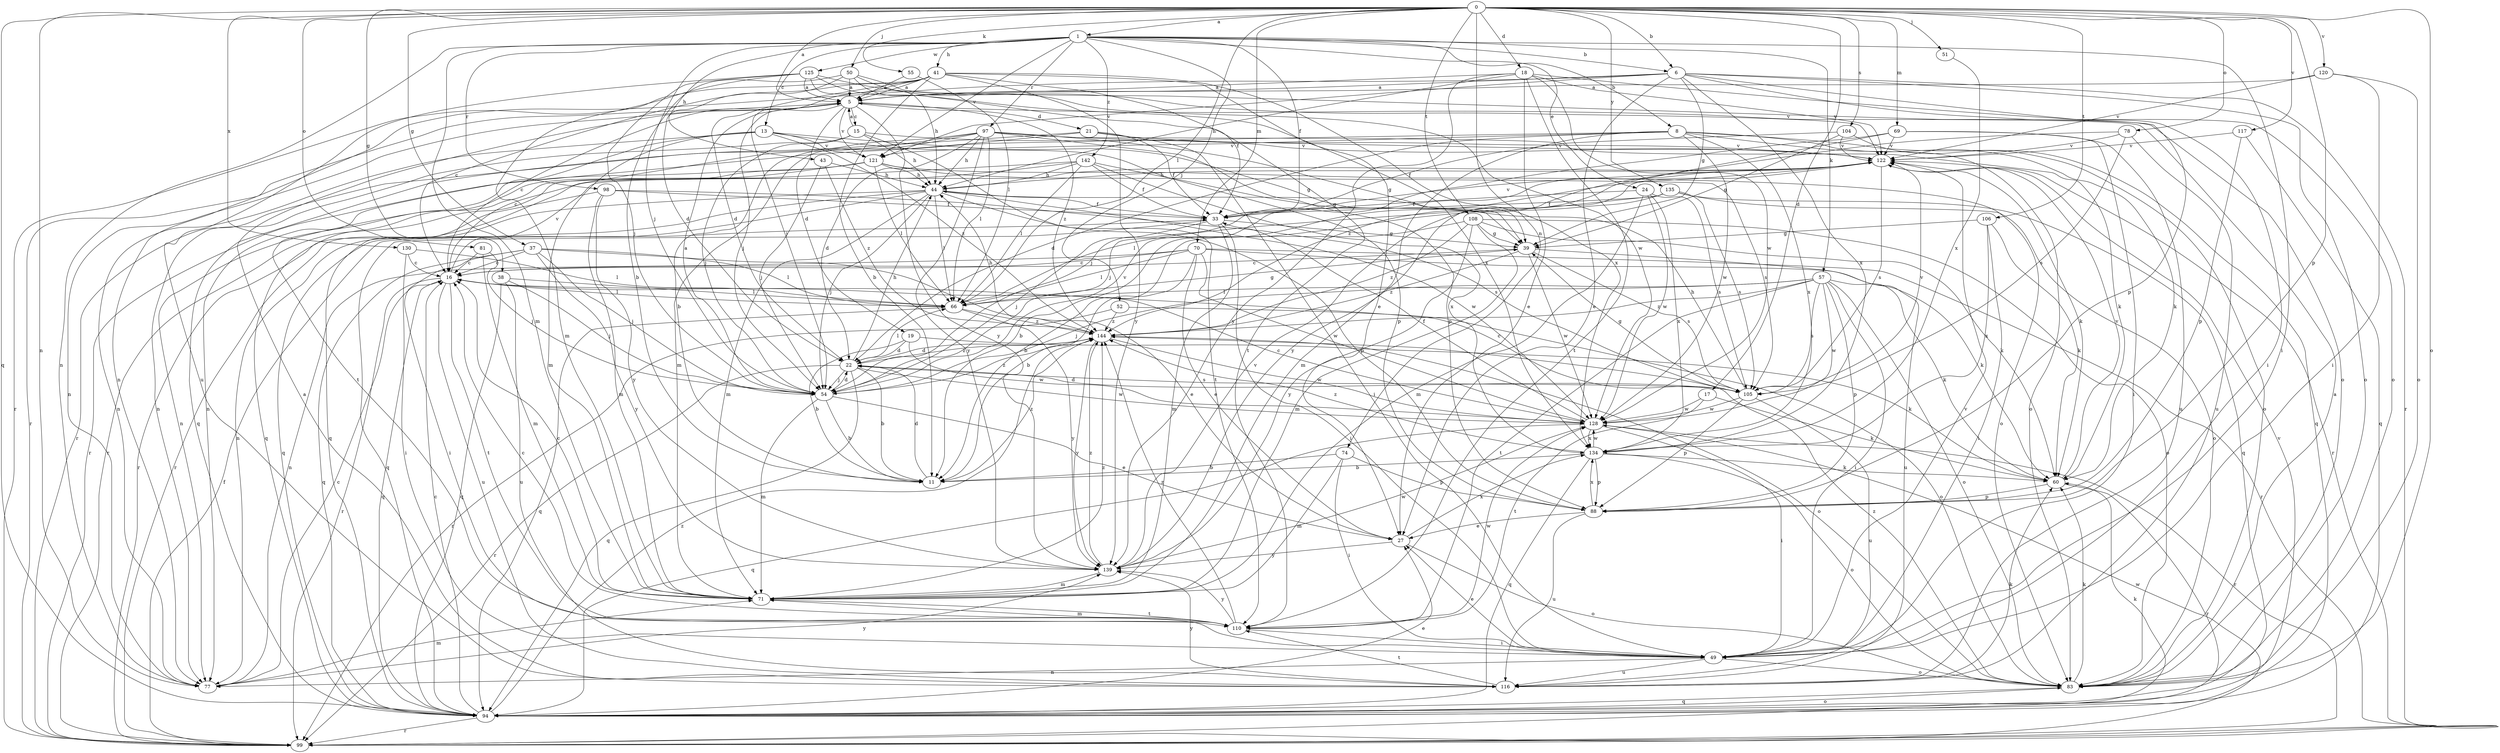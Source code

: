 strict digraph  {
0;
1;
5;
6;
8;
11;
13;
15;
16;
17;
18;
19;
21;
22;
24;
27;
33;
37;
38;
39;
41;
43;
44;
49;
50;
51;
52;
54;
55;
57;
60;
66;
69;
70;
71;
74;
77;
78;
81;
83;
88;
94;
97;
98;
99;
104;
105;
106;
108;
110;
116;
117;
120;
121;
122;
125;
128;
130;
134;
135;
139;
142;
144;
0 -> 1  [label=a];
0 -> 5  [label=a];
0 -> 6  [label=b];
0 -> 17  [label=d];
0 -> 18  [label=d];
0 -> 37  [label=g];
0 -> 38  [label=g];
0 -> 50  [label=j];
0 -> 51  [label=j];
0 -> 55  [label=k];
0 -> 66  [label=l];
0 -> 69  [label=m];
0 -> 70  [label=m];
0 -> 74  [label=n];
0 -> 77  [label=n];
0 -> 78  [label=o];
0 -> 81  [label=o];
0 -> 83  [label=o];
0 -> 88  [label=p];
0 -> 94  [label=q];
0 -> 104  [label=s];
0 -> 106  [label=t];
0 -> 108  [label=t];
0 -> 117  [label=v];
0 -> 120  [label=v];
0 -> 130  [label=x];
0 -> 135  [label=y];
1 -> 6  [label=b];
1 -> 8  [label=b];
1 -> 13  [label=c];
1 -> 24  [label=e];
1 -> 33  [label=f];
1 -> 41  [label=h];
1 -> 43  [label=h];
1 -> 49  [label=i];
1 -> 52  [label=j];
1 -> 54  [label=j];
1 -> 57  [label=k];
1 -> 71  [label=m];
1 -> 77  [label=n];
1 -> 97  [label=r];
1 -> 98  [label=r];
1 -> 121  [label=v];
1 -> 125  [label=w];
1 -> 142  [label=z];
5 -> 15  [label=c];
5 -> 16  [label=c];
5 -> 19  [label=d];
5 -> 21  [label=d];
5 -> 54  [label=j];
5 -> 77  [label=n];
5 -> 99  [label=r];
5 -> 121  [label=v];
5 -> 139  [label=y];
5 -> 144  [label=z];
6 -> 5  [label=a];
6 -> 27  [label=e];
6 -> 39  [label=g];
6 -> 49  [label=i];
6 -> 77  [label=n];
6 -> 83  [label=o];
6 -> 88  [label=p];
6 -> 99  [label=r];
6 -> 121  [label=v];
6 -> 134  [label=x];
8 -> 22  [label=d];
8 -> 60  [label=k];
8 -> 71  [label=m];
8 -> 77  [label=n];
8 -> 83  [label=o];
8 -> 94  [label=q];
8 -> 121  [label=v];
8 -> 128  [label=w];
8 -> 134  [label=x];
11 -> 22  [label=d];
11 -> 144  [label=z];
13 -> 39  [label=g];
13 -> 71  [label=m];
13 -> 77  [label=n];
13 -> 88  [label=p];
13 -> 110  [label=t];
13 -> 121  [label=v];
13 -> 144  [label=z];
15 -> 5  [label=a];
15 -> 44  [label=h];
15 -> 54  [label=j];
15 -> 77  [label=n];
15 -> 110  [label=t];
15 -> 122  [label=v];
16 -> 66  [label=l];
16 -> 94  [label=q];
16 -> 99  [label=r];
16 -> 110  [label=t];
16 -> 116  [label=u];
16 -> 122  [label=v];
17 -> 60  [label=k];
17 -> 110  [label=t];
17 -> 128  [label=w];
18 -> 5  [label=a];
18 -> 27  [label=e];
18 -> 44  [label=h];
18 -> 83  [label=o];
18 -> 110  [label=t];
18 -> 122  [label=v];
18 -> 128  [label=w];
18 -> 139  [label=y];
19 -> 11  [label=b];
19 -> 22  [label=d];
19 -> 60  [label=k];
19 -> 128  [label=w];
21 -> 33  [label=f];
21 -> 49  [label=i];
21 -> 71  [label=m];
21 -> 99  [label=r];
21 -> 122  [label=v];
22 -> 11  [label=b];
22 -> 44  [label=h];
22 -> 54  [label=j];
22 -> 66  [label=l];
22 -> 94  [label=q];
22 -> 99  [label=r];
22 -> 105  [label=s];
22 -> 128  [label=w];
22 -> 144  [label=z];
24 -> 33  [label=f];
24 -> 71  [label=m];
24 -> 105  [label=s];
24 -> 128  [label=w];
24 -> 134  [label=x];
27 -> 83  [label=o];
27 -> 134  [label=x];
27 -> 139  [label=y];
33 -> 39  [label=g];
33 -> 49  [label=i];
33 -> 54  [label=j];
33 -> 71  [label=m];
33 -> 94  [label=q];
33 -> 122  [label=v];
37 -> 16  [label=c];
37 -> 27  [label=e];
37 -> 49  [label=i];
37 -> 54  [label=j];
37 -> 66  [label=l];
37 -> 94  [label=q];
37 -> 139  [label=y];
38 -> 54  [label=j];
38 -> 66  [label=l];
38 -> 94  [label=q];
38 -> 116  [label=u];
39 -> 16  [label=c];
39 -> 105  [label=s];
39 -> 116  [label=u];
39 -> 128  [label=w];
39 -> 144  [label=z];
41 -> 5  [label=a];
41 -> 11  [label=b];
41 -> 16  [label=c];
41 -> 22  [label=d];
41 -> 27  [label=e];
41 -> 54  [label=j];
41 -> 99  [label=r];
41 -> 110  [label=t];
41 -> 134  [label=x];
41 -> 139  [label=y];
43 -> 44  [label=h];
43 -> 54  [label=j];
43 -> 144  [label=z];
44 -> 33  [label=f];
44 -> 54  [label=j];
44 -> 66  [label=l];
44 -> 71  [label=m];
44 -> 77  [label=n];
44 -> 88  [label=p];
44 -> 94  [label=q];
44 -> 99  [label=r];
44 -> 128  [label=w];
49 -> 27  [label=e];
49 -> 77  [label=n];
49 -> 83  [label=o];
49 -> 116  [label=u];
49 -> 122  [label=v];
50 -> 5  [label=a];
50 -> 11  [label=b];
50 -> 22  [label=d];
50 -> 33  [label=f];
50 -> 83  [label=o];
50 -> 128  [label=w];
51 -> 134  [label=x];
52 -> 83  [label=o];
52 -> 99  [label=r];
52 -> 144  [label=z];
54 -> 5  [label=a];
54 -> 11  [label=b];
54 -> 22  [label=d];
54 -> 27  [label=e];
54 -> 71  [label=m];
54 -> 122  [label=v];
54 -> 144  [label=z];
55 -> 5  [label=a];
55 -> 66  [label=l];
57 -> 49  [label=i];
57 -> 54  [label=j];
57 -> 60  [label=k];
57 -> 66  [label=l];
57 -> 83  [label=o];
57 -> 88  [label=p];
57 -> 105  [label=s];
57 -> 110  [label=t];
57 -> 128  [label=w];
57 -> 144  [label=z];
60 -> 88  [label=p];
60 -> 99  [label=r];
60 -> 122  [label=v];
66 -> 39  [label=g];
66 -> 94  [label=q];
66 -> 139  [label=y];
66 -> 144  [label=z];
69 -> 49  [label=i];
69 -> 54  [label=j];
69 -> 116  [label=u];
69 -> 122  [label=v];
69 -> 139  [label=y];
70 -> 11  [label=b];
70 -> 16  [label=c];
70 -> 27  [label=e];
70 -> 60  [label=k];
70 -> 66  [label=l];
70 -> 77  [label=n];
70 -> 99  [label=r];
70 -> 128  [label=w];
71 -> 16  [label=c];
71 -> 110  [label=t];
71 -> 144  [label=z];
74 -> 11  [label=b];
74 -> 49  [label=i];
74 -> 71  [label=m];
74 -> 88  [label=p];
77 -> 16  [label=c];
77 -> 71  [label=m];
77 -> 139  [label=y];
78 -> 105  [label=s];
78 -> 116  [label=u];
78 -> 122  [label=v];
78 -> 144  [label=z];
81 -> 16  [label=c];
81 -> 54  [label=j];
81 -> 71  [label=m];
83 -> 5  [label=a];
83 -> 60  [label=k];
83 -> 94  [label=q];
83 -> 144  [label=z];
88 -> 27  [label=e];
88 -> 116  [label=u];
88 -> 134  [label=x];
94 -> 16  [label=c];
94 -> 27  [label=e];
94 -> 60  [label=k];
94 -> 83  [label=o];
94 -> 99  [label=r];
94 -> 122  [label=v];
94 -> 144  [label=z];
97 -> 11  [label=b];
97 -> 16  [label=c];
97 -> 22  [label=d];
97 -> 39  [label=g];
97 -> 44  [label=h];
97 -> 60  [label=k];
97 -> 66  [label=l];
97 -> 88  [label=p];
97 -> 94  [label=q];
97 -> 122  [label=v];
97 -> 139  [label=y];
98 -> 33  [label=f];
98 -> 71  [label=m];
98 -> 99  [label=r];
98 -> 105  [label=s];
98 -> 139  [label=y];
99 -> 33  [label=f];
99 -> 128  [label=w];
104 -> 33  [label=f];
104 -> 39  [label=g];
104 -> 83  [label=o];
104 -> 122  [label=v];
105 -> 16  [label=c];
105 -> 22  [label=d];
105 -> 39  [label=g];
105 -> 44  [label=h];
105 -> 88  [label=p];
105 -> 116  [label=u];
105 -> 122  [label=v];
105 -> 128  [label=w];
106 -> 39  [label=g];
106 -> 49  [label=i];
106 -> 60  [label=k];
106 -> 134  [label=x];
108 -> 11  [label=b];
108 -> 39  [label=g];
108 -> 60  [label=k];
108 -> 71  [label=m];
108 -> 83  [label=o];
108 -> 139  [label=y];
108 -> 144  [label=z];
110 -> 16  [label=c];
110 -> 49  [label=i];
110 -> 71  [label=m];
110 -> 128  [label=w];
110 -> 139  [label=y];
110 -> 144  [label=z];
116 -> 5  [label=a];
116 -> 60  [label=k];
116 -> 110  [label=t];
116 -> 139  [label=y];
117 -> 88  [label=p];
117 -> 94  [label=q];
117 -> 122  [label=v];
120 -> 5  [label=a];
120 -> 49  [label=i];
120 -> 83  [label=o];
120 -> 122  [label=v];
121 -> 44  [label=h];
121 -> 66  [label=l];
121 -> 77  [label=n];
121 -> 83  [label=o];
121 -> 94  [label=q];
121 -> 99  [label=r];
121 -> 105  [label=s];
122 -> 44  [label=h];
122 -> 54  [label=j];
122 -> 60  [label=k];
122 -> 99  [label=r];
122 -> 105  [label=s];
125 -> 5  [label=a];
125 -> 44  [label=h];
125 -> 54  [label=j];
125 -> 71  [label=m];
125 -> 116  [label=u];
125 -> 122  [label=v];
125 -> 134  [label=x];
128 -> 16  [label=c];
128 -> 33  [label=f];
128 -> 49  [label=i];
128 -> 94  [label=q];
128 -> 99  [label=r];
128 -> 134  [label=x];
130 -> 16  [label=c];
130 -> 49  [label=i];
130 -> 66  [label=l];
134 -> 11  [label=b];
134 -> 60  [label=k];
134 -> 83  [label=o];
134 -> 88  [label=p];
134 -> 94  [label=q];
134 -> 128  [label=w];
134 -> 144  [label=z];
135 -> 11  [label=b];
135 -> 33  [label=f];
135 -> 66  [label=l];
135 -> 83  [label=o];
135 -> 94  [label=q];
135 -> 105  [label=s];
139 -> 71  [label=m];
139 -> 122  [label=v];
139 -> 128  [label=w];
139 -> 144  [label=z];
142 -> 33  [label=f];
142 -> 39  [label=g];
142 -> 44  [label=h];
142 -> 66  [label=l];
142 -> 94  [label=q];
142 -> 99  [label=r];
142 -> 134  [label=x];
144 -> 22  [label=d];
144 -> 44  [label=h];
144 -> 83  [label=o];
144 -> 128  [label=w];
144 -> 139  [label=y];
}
